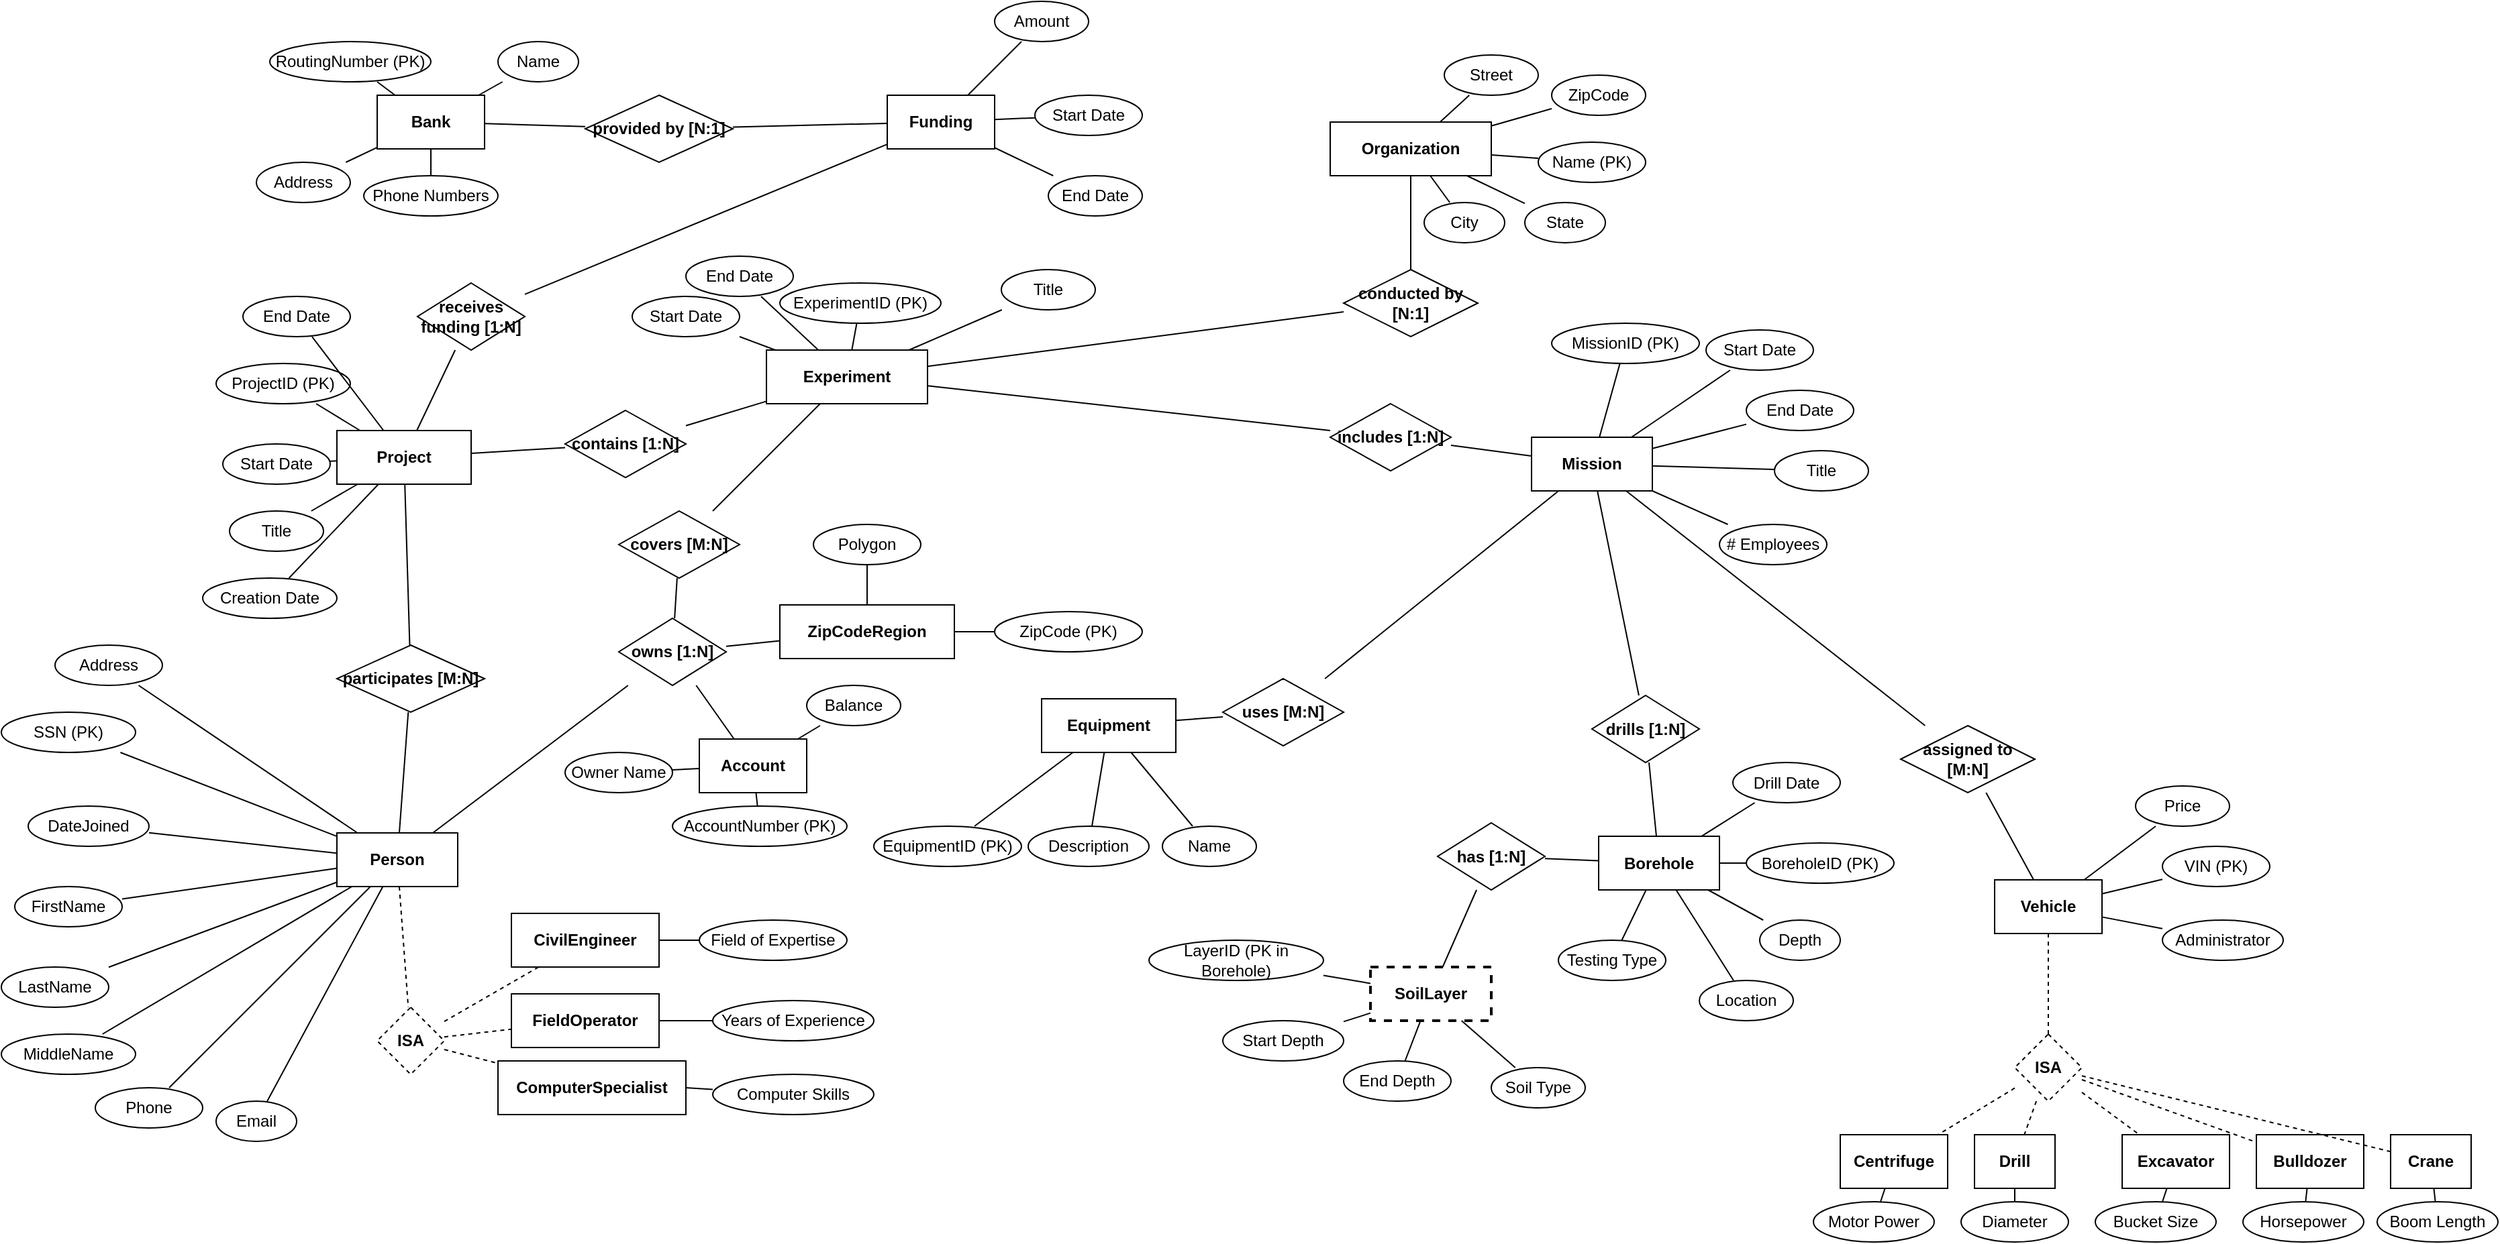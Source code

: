 <mxfile version="26.0.14">
  <diagram name="ALDOT Classic ER" id="ALDOT_ER_Classic">
    <mxGraphModel dx="2812" dy="2337" grid="1" gridSize="10" guides="1" tooltips="1" connect="1" arrows="1" fold="1" page="1" pageScale="1" pageWidth="827" pageHeight="1169" math="0" shadow="0">
      <root>
        <mxCell id="0" />
        <mxCell id="1" parent="0" />
        <mxCell id="E_Project" value="Project" style="shape=rectangle;whiteSpace=wrap;html=1;fontStyle=1;" parent="1" vertex="1">
          <mxGeometry x="100" y="20" width="100" height="40" as="geometry" />
        </mxCell>
        <mxCell id="A_ProjectID" value="ProjectID (PK)" style="shape=ellipse;whiteSpace=wrap;html=1;" parent="1" vertex="1">
          <mxGeometry x="10" y="-30" width="100" height="30" as="geometry" />
        </mxCell>
        <mxCell id="A_PTitle" value="Title" style="shape=ellipse;whiteSpace=wrap;html=1;" parent="1" vertex="1">
          <mxGeometry x="20" y="80" width="70" height="30" as="geometry" />
        </mxCell>
        <mxCell id="A_PStart" value="Start Date" style="shape=ellipse;whiteSpace=wrap;html=1;" parent="1" vertex="1">
          <mxGeometry x="15" y="30" width="80" height="30" as="geometry" />
        </mxCell>
        <mxCell id="A_PEnd" value="End Date" style="shape=ellipse;whiteSpace=wrap;html=1;" parent="1" vertex="1">
          <mxGeometry x="30" y="-80" width="80" height="30" as="geometry" />
        </mxCell>
        <mxCell id="A_PCreation" value="Creation Date" style="shape=ellipse;whiteSpace=wrap;html=1;" parent="1" vertex="1">
          <mxGeometry y="130" width="100" height="30" as="geometry" />
        </mxCell>
        <mxCell id="EA_P1" style="endArrow=none;startArrow=none;" parent="1" source="E_Project" target="A_ProjectID" edge="1">
          <mxGeometry relative="1" as="geometry" />
        </mxCell>
        <mxCell id="EA_P2" style="endArrow=none;startArrow=none;" parent="1" source="E_Project" target="A_PTitle" edge="1">
          <mxGeometry relative="1" as="geometry" />
        </mxCell>
        <mxCell id="EA_P3" style="endArrow=none;startArrow=none;" parent="1" source="E_Project" target="A_PStart" edge="1">
          <mxGeometry relative="1" as="geometry" />
        </mxCell>
        <mxCell id="EA_P4" style="endArrow=none;startArrow=none;" parent="1" source="E_Project" target="A_PEnd" edge="1">
          <mxGeometry relative="1" as="geometry" />
        </mxCell>
        <mxCell id="EA_P5" style="endArrow=none;startArrow=none;" parent="1" source="E_Project" target="A_PCreation" edge="1">
          <mxGeometry relative="1" as="geometry" />
        </mxCell>
        <mxCell id="E_Experiment" value="Experiment" style="shape=rectangle;whiteSpace=wrap;html=1;fontStyle=1;" parent="1" vertex="1">
          <mxGeometry x="420" y="-40" width="120" height="40" as="geometry" />
        </mxCell>
        <mxCell id="A_ExpID" value="ExperimentID (PK)" style="shape=ellipse;whiteSpace=wrap;html=1;" parent="1" vertex="1">
          <mxGeometry x="430" y="-90" width="120" height="30" as="geometry" />
        </mxCell>
        <mxCell id="A_ExpTitle" value="Title" style="shape=ellipse;whiteSpace=wrap;html=1;" parent="1" vertex="1">
          <mxGeometry x="595" y="-100" width="70" height="30" as="geometry" />
        </mxCell>
        <mxCell id="A_ExpStart" value="Start Date" style="shape=ellipse;whiteSpace=wrap;html=1;" parent="1" vertex="1">
          <mxGeometry x="320" y="-80" width="80" height="30" as="geometry" />
        </mxCell>
        <mxCell id="A_ExpEnd" value="End Date" style="shape=ellipse;whiteSpace=wrap;html=1;" parent="1" vertex="1">
          <mxGeometry x="360" y="-110" width="80" height="30" as="geometry" />
        </mxCell>
        <mxCell id="EA_Exp1" style="endArrow=none;startArrow=none;" parent="1" source="E_Experiment" target="A_ExpID" edge="1">
          <mxGeometry relative="1" as="geometry" />
        </mxCell>
        <mxCell id="EA_Exp2" style="endArrow=none;startArrow=none;" parent="1" source="E_Experiment" target="A_ExpTitle" edge="1">
          <mxGeometry relative="1" as="geometry" />
        </mxCell>
        <mxCell id="EA_Exp3" style="endArrow=none;startArrow=none;" parent="1" source="E_Experiment" target="A_ExpStart" edge="1">
          <mxGeometry relative="1" as="geometry" />
        </mxCell>
        <mxCell id="EA_Exp4" style="endArrow=none;startArrow=none;" parent="1" source="E_Experiment" target="A_ExpEnd" edge="1">
          <mxGeometry relative="1" as="geometry" />
        </mxCell>
        <mxCell id="R_contains" value="contains [1:N]" style="shape=rhombus;whiteSpace=wrap;html=1;fontStyle=1;" parent="1" vertex="1">
          <mxGeometry x="270" y="5" width="90" height="50" as="geometry" />
        </mxCell>
        <mxCell id="ER_contains_Proj" style="endArrow=none;startArrow=none;" parent="1" source="R_contains" target="E_Project" edge="1">
          <mxGeometry relative="1" as="geometry" />
        </mxCell>
        <mxCell id="ER_contains_Exp" style="endArrow=none;startArrow=none;" parent="1" source="R_contains" target="E_Experiment" edge="1">
          <mxGeometry relative="1" as="geometry" />
        </mxCell>
        <mxCell id="E_ZipCode" value="ZipCodeRegion" style="shape=rectangle;whiteSpace=wrap;html=1;fontStyle=1;" parent="1" vertex="1">
          <mxGeometry x="430" y="150" width="130" height="40" as="geometry" />
        </mxCell>
        <mxCell id="A_Zip" value="ZipCode (PK)" style="shape=ellipse;whiteSpace=wrap;html=1;" parent="1" vertex="1">
          <mxGeometry x="590" y="155" width="110" height="30" as="geometry" />
        </mxCell>
        <mxCell id="A_Polygon" value="Polygon" style="shape=ellipse;whiteSpace=wrap;html=1;" parent="1" vertex="1">
          <mxGeometry x="455" y="90" width="80" height="30" as="geometry" />
        </mxCell>
        <mxCell id="EA_Zip1" style="endArrow=none;startArrow=none;" parent="1" source="E_ZipCode" target="A_Zip" edge="1">
          <mxGeometry relative="1" as="geometry" />
        </mxCell>
        <mxCell id="EA_Zip2" style="endArrow=none;startArrow=none;" parent="1" source="E_ZipCode" target="A_Polygon" edge="1">
          <mxGeometry relative="1" as="geometry" />
        </mxCell>
        <mxCell id="R_covers" value="covers [M:N]" style="shape=rhombus;whiteSpace=wrap;html=1;fontStyle=1;" parent="1" vertex="1">
          <mxGeometry x="310" y="80" width="90" height="50" as="geometry" />
        </mxCell>
        <mxCell id="ER_covers_Exp" style="endArrow=none;startArrow=none;" parent="1" source="R_covers" target="E_Experiment" edge="1">
          <mxGeometry relative="1" as="geometry" />
        </mxCell>
        <mxCell id="ER_covers_Zip" style="endArrow=none;startArrow=none;" parent="1" source="R_owns" target="E_ZipCode" edge="1">
          <mxGeometry relative="1" as="geometry" />
        </mxCell>
        <mxCell id="E_Org" value="Organization" style="shape=rectangle;whiteSpace=wrap;html=1;fontStyle=1;" parent="1" vertex="1">
          <mxGeometry x="840" y="-210" width="120" height="40" as="geometry" />
        </mxCell>
        <mxCell id="A_OrgName" value="Name (PK)" style="shape=ellipse;whiteSpace=wrap;html=1;" parent="1" vertex="1">
          <mxGeometry x="995" y="-195" width="80" height="30" as="geometry" />
        </mxCell>
        <mxCell id="A_OrgStreet" value="Street" style="shape=ellipse;whiteSpace=wrap;html=1;" parent="1" vertex="1">
          <mxGeometry x="925" y="-260" width="70" height="30" as="geometry" />
        </mxCell>
        <mxCell id="A_OrgCity" value="City" style="shape=ellipse;whiteSpace=wrap;html=1;" parent="1" vertex="1">
          <mxGeometry x="910" y="-150" width="60" height="30" as="geometry" />
        </mxCell>
        <mxCell id="A_OrgState" value="State" style="shape=ellipse;whiteSpace=wrap;html=1;" parent="1" vertex="1">
          <mxGeometry x="985" y="-150" width="60" height="30" as="geometry" />
        </mxCell>
        <mxCell id="A_OrgZip" value="ZipCode" style="shape=ellipse;whiteSpace=wrap;html=1;" parent="1" vertex="1">
          <mxGeometry x="1005" y="-245" width="70" height="30" as="geometry" />
        </mxCell>
        <mxCell id="EA_Org1" style="endArrow=none;startArrow=none;" parent="1" source="E_Org" target="A_OrgName" edge="1">
          <mxGeometry relative="1" as="geometry" />
        </mxCell>
        <mxCell id="EA_Org2" style="endArrow=none;startArrow=none;" parent="1" source="E_Org" target="A_OrgStreet" edge="1">
          <mxGeometry relative="1" as="geometry" />
        </mxCell>
        <mxCell id="EA_Org3" style="endArrow=none;startArrow=none;" parent="1" source="E_Org" target="A_OrgCity" edge="1">
          <mxGeometry relative="1" as="geometry" />
        </mxCell>
        <mxCell id="EA_Org4" style="endArrow=none;startArrow=none;" parent="1" source="E_Org" target="A_OrgState" edge="1">
          <mxGeometry relative="1" as="geometry" />
        </mxCell>
        <mxCell id="EA_Org5" style="endArrow=none;startArrow=none;" parent="1" source="E_Org" target="A_OrgZip" edge="1">
          <mxGeometry relative="1" as="geometry" />
        </mxCell>
        <mxCell id="R_conducted_by" value="conducted by [N:1]" style="shape=rhombus;whiteSpace=wrap;html=1;fontStyle=1;" parent="1" vertex="1">
          <mxGeometry x="850" y="-100" width="100" height="50" as="geometry" />
        </mxCell>
        <mxCell id="ER_condExp" style="endArrow=none;startArrow=none;" parent="1" source="R_conducted_by" target="E_Experiment" edge="1">
          <mxGeometry relative="1" as="geometry" />
        </mxCell>
        <mxCell id="ER_condOrg" style="endArrow=none;startArrow=none;" parent="1" source="R_conducted_by" target="E_Org" edge="1">
          <mxGeometry relative="1" as="geometry" />
        </mxCell>
        <mxCell id="E_Person" value="Person" style="shape=rectangle;whiteSpace=wrap;html=1;fontStyle=1;" parent="1" vertex="1">
          <mxGeometry x="100" y="320" width="90" height="40" as="geometry" />
        </mxCell>
        <mxCell id="A_SSN" value="SSN (PK)" style="shape=ellipse;whiteSpace=wrap;html=1;" parent="1" vertex="1">
          <mxGeometry x="-150" y="230" width="100" height="30" as="geometry" />
        </mxCell>
        <mxCell id="A_LName" value="LastName" style="shape=ellipse;whiteSpace=wrap;html=1;" parent="1" vertex="1">
          <mxGeometry x="-150" y="420" width="80" height="30" as="geometry" />
        </mxCell>
        <mxCell id="A_MName" value="MiddleName" style="shape=ellipse;whiteSpace=wrap;html=1;" parent="1" vertex="1">
          <mxGeometry x="-150" y="470" width="100" height="30" as="geometry" />
        </mxCell>
        <mxCell id="A_FName" value="FirstName" style="shape=ellipse;whiteSpace=wrap;html=1;" parent="1" vertex="1">
          <mxGeometry x="-140" y="360" width="80" height="30" as="geometry" />
        </mxCell>
        <mxCell id="A_Addr" value="Address" style="shape=ellipse;whiteSpace=wrap;html=1;" parent="1" vertex="1">
          <mxGeometry x="-110" y="180" width="80" height="30" as="geometry" />
        </mxCell>
        <mxCell id="A_Phone" value="Phone" style="shape=ellipse;whiteSpace=wrap;html=1;" parent="1" vertex="1">
          <mxGeometry x="-80" y="510" width="80" height="30" as="geometry" />
        </mxCell>
        <mxCell id="A_Email" value="Email" style="shape=ellipse;whiteSpace=wrap;html=1;" parent="1" vertex="1">
          <mxGeometry x="10" y="520" width="60" height="30" as="geometry" />
        </mxCell>
        <mxCell id="A_DateJoin" value="DateJoined" style="shape=ellipse;whiteSpace=wrap;html=1;" parent="1" vertex="1">
          <mxGeometry x="-130" y="300" width="90" height="30" as="geometry" />
        </mxCell>
        <mxCell id="EA_Person1" style="endArrow=none;startArrow=none;" parent="1" source="E_Person" target="A_SSN" edge="1">
          <mxGeometry relative="1" as="geometry" />
        </mxCell>
        <mxCell id="EA_Person2" style="endArrow=none;startArrow=none;" parent="1" source="E_Person" target="A_LName" edge="1">
          <mxGeometry relative="1" as="geometry" />
        </mxCell>
        <mxCell id="EA_Person3" style="endArrow=none;startArrow=none;" parent="1" source="E_Person" target="A_MName" edge="1">
          <mxGeometry relative="1" as="geometry" />
        </mxCell>
        <mxCell id="EA_Person4" style="endArrow=none;startArrow=none;" parent="1" source="E_Person" target="A_FName" edge="1">
          <mxGeometry relative="1" as="geometry" />
        </mxCell>
        <mxCell id="EA_Person5" style="endArrow=none;startArrow=none;" parent="1" source="E_Person" target="A_Addr" edge="1">
          <mxGeometry relative="1" as="geometry" />
        </mxCell>
        <mxCell id="EA_Person6" style="endArrow=none;startArrow=none;" parent="1" source="E_Person" target="A_Phone" edge="1">
          <mxGeometry relative="1" as="geometry" />
        </mxCell>
        <mxCell id="EA_Person7" style="endArrow=none;startArrow=none;" parent="1" source="E_Person" target="A_Email" edge="1">
          <mxGeometry relative="1" as="geometry" />
        </mxCell>
        <mxCell id="EA_Person8" style="endArrow=none;startArrow=none;" parent="1" source="E_Person" target="A_DateJoin" edge="1">
          <mxGeometry relative="1" as="geometry" />
        </mxCell>
        <mxCell id="E_CivilEng" value="CivilEngineer" style="shape=rectangle;whiteSpace=wrap;html=1;fontStyle=1;" parent="1" vertex="1">
          <mxGeometry x="230" y="380" width="110" height="40" as="geometry" />
        </mxCell>
        <mxCell id="A_FieldExp" value="Field of Expertise" style="shape=ellipse;whiteSpace=wrap;html=1;" parent="1" vertex="1">
          <mxGeometry x="370" y="385" width="110" height="30" as="geometry" />
        </mxCell>
        <mxCell id="EA_CEng1" style="endArrow=none;startArrow=none;" parent="1" source="E_CivilEng" target="A_FieldExp" edge="1">
          <mxGeometry relative="1" as="geometry" />
        </mxCell>
        <mxCell id="E_FieldOp" value="FieldOperator" style="shape=rectangle;whiteSpace=wrap;html=1;fontStyle=1;" parent="1" vertex="1">
          <mxGeometry x="230" y="440" width="110" height="40" as="geometry" />
        </mxCell>
        <mxCell id="A_YearsExp" value="Years of Experience" style="shape=ellipse;whiteSpace=wrap;html=1;" parent="1" vertex="1">
          <mxGeometry x="380" y="445" width="120" height="30" as="geometry" />
        </mxCell>
        <mxCell id="EA_FOp1" style="endArrow=none;startArrow=none;" parent="1" source="E_FieldOp" target="A_YearsExp" edge="1">
          <mxGeometry relative="1" as="geometry" />
        </mxCell>
        <mxCell id="A_CompSkills" value="Computer Skills" style="shape=ellipse;whiteSpace=wrap;html=1;" parent="1" vertex="1">
          <mxGeometry x="380" y="500" width="120" height="30" as="geometry" />
        </mxCell>
        <mxCell id="R_ISA_Person" value="ISA" style="shape=rhombus;whiteSpace=wrap;html=1;dashed=1;fontStyle=1;" parent="1" vertex="1">
          <mxGeometry x="130" y="450" width="50" height="50" as="geometry" />
        </mxCell>
        <mxCell id="ER_isa_p" style="endArrow=none;startArrow=none;dashed=1;" parent="1" source="E_Person" target="R_ISA_Person" edge="1">
          <mxGeometry relative="1" as="geometry" />
        </mxCell>
        <mxCell id="ER_isa_CE" style="endArrow=none;startArrow=none;dashed=1;" parent="1" source="R_ISA_Person" target="E_CivilEng" edge="1">
          <mxGeometry relative="1" as="geometry" />
        </mxCell>
        <mxCell id="ER_isa_FO" style="endArrow=none;startArrow=none;dashed=1;" parent="1" source="R_ISA_Person" target="E_FieldOp" edge="1">
          <mxGeometry relative="1" as="geometry" />
        </mxCell>
        <mxCell id="R_participates" value="participates [M:N]" style="shape=rhombus;whiteSpace=wrap;html=1;fontStyle=1;" parent="1" vertex="1">
          <mxGeometry x="100" y="180" width="110" height="50" as="geometry" />
        </mxCell>
        <mxCell id="ER_part_Proj" style="endArrow=none;startArrow=none;" parent="1" source="R_participates" target="E_Project" edge="1">
          <mxGeometry relative="1" as="geometry" />
        </mxCell>
        <mxCell id="ER_part_Pers" style="endArrow=none;startArrow=none;" parent="1" source="R_participates" target="E_Person" edge="1">
          <mxGeometry relative="1" as="geometry" />
        </mxCell>
        <mxCell id="E_Mission" value="Mission" style="shape=rectangle;whiteSpace=wrap;html=1;fontStyle=1;" parent="1" vertex="1">
          <mxGeometry x="990" y="25" width="90" height="40" as="geometry" />
        </mxCell>
        <mxCell id="A_MID" value="MissionID (PK)" style="shape=ellipse;whiteSpace=wrap;html=1;" parent="1" vertex="1">
          <mxGeometry x="1005" y="-60" width="110" height="30" as="geometry" />
        </mxCell>
        <mxCell id="A_MTitle" value="Title" style="shape=ellipse;whiteSpace=wrap;html=1;" parent="1" vertex="1">
          <mxGeometry x="1171" y="35" width="70" height="30" as="geometry" />
        </mxCell>
        <mxCell id="A_MStart" value="Start Date" style="shape=ellipse;whiteSpace=wrap;html=1;" parent="1" vertex="1">
          <mxGeometry x="1120" y="-55" width="80" height="30" as="geometry" />
        </mxCell>
        <mxCell id="A_MEnd" value="End Date" style="shape=ellipse;whiteSpace=wrap;html=1;" parent="1" vertex="1">
          <mxGeometry x="1150" y="-10" width="80" height="30" as="geometry" />
        </mxCell>
        <mxCell id="A_MEmpCount" value="# Employees" style="shape=ellipse;whiteSpace=wrap;html=1;" parent="1" vertex="1">
          <mxGeometry x="1130" y="90" width="80" height="30" as="geometry" />
        </mxCell>
        <mxCell id="EA_M1" style="endArrow=none;startArrow=none;" parent="1" source="E_Mission" target="A_MID" edge="1">
          <mxGeometry relative="1" as="geometry" />
        </mxCell>
        <mxCell id="EA_M2" style="endArrow=none;startArrow=none;" parent="1" source="E_Mission" target="A_MTitle" edge="1">
          <mxGeometry relative="1" as="geometry" />
        </mxCell>
        <mxCell id="EA_M3" style="endArrow=none;startArrow=none;" parent="1" source="E_Mission" target="A_MStart" edge="1">
          <mxGeometry relative="1" as="geometry" />
        </mxCell>
        <mxCell id="EA_M4" style="endArrow=none;startArrow=none;" parent="1" source="E_Mission" target="A_MEnd" edge="1">
          <mxGeometry relative="1" as="geometry" />
        </mxCell>
        <mxCell id="EA_M5" style="endArrow=none;startArrow=none;" parent="1" source="E_Mission" target="A_MEmpCount" edge="1">
          <mxGeometry relative="1" as="geometry" />
        </mxCell>
        <mxCell id="R_includes" value="includes [1:N]" style="shape=rhombus;whiteSpace=wrap;html=1;fontStyle=1;" parent="1" vertex="1">
          <mxGeometry x="840" width="90" height="50" as="geometry" />
        </mxCell>
        <mxCell id="ER_inc_Exp" style="endArrow=none;startArrow=none;" parent="1" source="R_includes" target="E_Experiment" edge="1">
          <mxGeometry relative="1" as="geometry" />
        </mxCell>
        <mxCell id="ER_inc_Miss" style="endArrow=none;startArrow=none;" parent="1" source="R_includes" target="E_Mission" edge="1">
          <mxGeometry relative="1" as="geometry" />
        </mxCell>
        <mxCell id="E_Vehicle" value="Vehicle" style="shape=rectangle;whiteSpace=wrap;html=1;fontStyle=1;" parent="1" vertex="1">
          <mxGeometry x="1335" y="355" width="80" height="40" as="geometry" />
        </mxCell>
        <mxCell id="A_VIN" value="VIN (PK)" style="shape=ellipse;whiteSpace=wrap;html=1;" parent="1" vertex="1">
          <mxGeometry x="1460" y="330" width="80" height="30" as="geometry" />
        </mxCell>
        <mxCell id="A_VPrice" value="Price" style="shape=ellipse;whiteSpace=wrap;html=1;" parent="1" vertex="1">
          <mxGeometry x="1440" y="285" width="70" height="30" as="geometry" />
        </mxCell>
        <mxCell id="A_VAdmin" value="Administrator" style="shape=ellipse;whiteSpace=wrap;html=1;" parent="1" vertex="1">
          <mxGeometry x="1460" y="385" width="90" height="30" as="geometry" />
        </mxCell>
        <mxCell id="EA_V1" style="endArrow=none;startArrow=none;" parent="1" source="E_Vehicle" target="A_VIN" edge="1">
          <mxGeometry relative="1" as="geometry" />
        </mxCell>
        <mxCell id="EA_V2" style="endArrow=none;startArrow=none;" parent="1" source="E_Vehicle" target="A_VPrice" edge="1">
          <mxGeometry relative="1" as="geometry" />
        </mxCell>
        <mxCell id="EA_V3" style="endArrow=none;startArrow=none;" parent="1" source="E_Vehicle" target="A_VAdmin" edge="1">
          <mxGeometry relative="1" as="geometry" />
        </mxCell>
        <mxCell id="E_Excavator" value="Excavator" style="shape=rectangle;whiteSpace=wrap;html=1;fontStyle=1;" parent="1" vertex="1">
          <mxGeometry x="1430" y="545" width="80" height="40" as="geometry" />
        </mxCell>
        <mxCell id="A_BucketSize" value="Bucket Size" style="shape=ellipse;whiteSpace=wrap;html=1;" parent="1" vertex="1">
          <mxGeometry x="1410" y="595" width="90" height="30" as="geometry" />
        </mxCell>
        <mxCell id="EA_Exc1" style="endArrow=none;startArrow=none;" parent="1" source="E_Excavator" target="A_BucketSize" edge="1">
          <mxGeometry relative="1" as="geometry" />
        </mxCell>
        <mxCell id="E_Bulldozer" value="Bulldozer" style="shape=rectangle;whiteSpace=wrap;html=1;fontStyle=1;" parent="1" vertex="1">
          <mxGeometry x="1530" y="545" width="80" height="40" as="geometry" />
        </mxCell>
        <mxCell id="A_Horsepower" value="Horsepower" style="shape=ellipse;whiteSpace=wrap;html=1;" parent="1" vertex="1">
          <mxGeometry x="1520" y="595" width="90" height="30" as="geometry" />
        </mxCell>
        <mxCell id="EA_Bull1" style="endArrow=none;startArrow=none;" parent="1" source="E_Bulldozer" target="A_Horsepower" edge="1">
          <mxGeometry relative="1" as="geometry" />
        </mxCell>
        <mxCell id="E_Crane" value="Crane" style="shape=rectangle;whiteSpace=wrap;html=1;fontStyle=1;" parent="1" vertex="1">
          <mxGeometry x="1630" y="545" width="60" height="40" as="geometry" />
        </mxCell>
        <mxCell id="A_BoomLen" value="Boom Length" style="shape=ellipse;whiteSpace=wrap;html=1;" parent="1" vertex="1">
          <mxGeometry x="1620" y="595" width="90" height="30" as="geometry" />
        </mxCell>
        <mxCell id="EA_Crane1" style="endArrow=none;startArrow=none;" parent="1" source="E_Crane" target="A_BoomLen" edge="1">
          <mxGeometry relative="1" as="geometry" />
        </mxCell>
        <mxCell id="E_Centrifuge" value="Centrifuge" style="shape=rectangle;whiteSpace=wrap;html=1;fontStyle=1;" parent="1" vertex="1">
          <mxGeometry x="1220" y="545" width="80" height="40" as="geometry" />
        </mxCell>
        <mxCell id="A_MotorPower" value="Motor Power" style="shape=ellipse;whiteSpace=wrap;html=1;" parent="1" vertex="1">
          <mxGeometry x="1200" y="595" width="90" height="30" as="geometry" />
        </mxCell>
        <mxCell id="EA_Cent1" style="endArrow=none;startArrow=none;" parent="1" source="E_Centrifuge" target="A_MotorPower" edge="1">
          <mxGeometry relative="1" as="geometry" />
        </mxCell>
        <mxCell id="E_Drill" value="Drill" style="shape=rectangle;whiteSpace=wrap;html=1;fontStyle=1;" parent="1" vertex="1">
          <mxGeometry x="1320" y="545" width="60" height="40" as="geometry" />
        </mxCell>
        <mxCell id="A_Diameter" value="Diameter" style="shape=ellipse;whiteSpace=wrap;html=1;" parent="1" vertex="1">
          <mxGeometry x="1310" y="595" width="80" height="30" as="geometry" />
        </mxCell>
        <mxCell id="EA_Drill1" style="endArrow=none;startArrow=none;" parent="1" source="E_Drill" target="A_Diameter" edge="1">
          <mxGeometry relative="1" as="geometry" />
        </mxCell>
        <mxCell id="R_ISA_Veh" value="ISA" style="shape=rhombus;whiteSpace=wrap;html=1;dashed=1;fontStyle=1;" parent="1" vertex="1">
          <mxGeometry x="1350" y="470" width="50" height="50" as="geometry" />
        </mxCell>
        <mxCell id="ER_ISAV" style="endArrow=none;startArrow=none;dashed=1;" parent="1" source="E_Vehicle" target="R_ISA_Veh" edge="1">
          <mxGeometry relative="1" as="geometry" />
        </mxCell>
        <mxCell id="ER_ISA_Ex" style="endArrow=none;startArrow=none;dashed=1;" parent="1" source="R_ISA_Veh" target="E_Excavator" edge="1">
          <mxGeometry relative="1" as="geometry" />
        </mxCell>
        <mxCell id="ER_ISA_Bu" style="endArrow=none;startArrow=none;dashed=1;" parent="1" source="R_ISA_Veh" target="E_Bulldozer" edge="1">
          <mxGeometry relative="1" as="geometry" />
        </mxCell>
        <mxCell id="ER_ISA_Cr" style="endArrow=none;startArrow=none;dashed=1;" parent="1" source="R_ISA_Veh" target="E_Crane" edge="1">
          <mxGeometry relative="1" as="geometry" />
        </mxCell>
        <mxCell id="ER_ISA_Cen" style="endArrow=none;startArrow=none;dashed=1;" parent="1" source="R_ISA_Veh" target="E_Centrifuge" edge="1">
          <mxGeometry relative="1" as="geometry" />
        </mxCell>
        <mxCell id="ER_ISA_Dr" style="endArrow=none;startArrow=none;dashed=1;" parent="1" source="R_ISA_Veh" target="E_Drill" edge="1">
          <mxGeometry relative="1" as="geometry" />
        </mxCell>
        <mxCell id="R_assigned" value="assigned to [M:N]" style="shape=rhombus;whiteSpace=wrap;html=1;fontStyle=1;" parent="1" vertex="1">
          <mxGeometry x="1265" y="240" width="100" height="50" as="geometry" />
        </mxCell>
        <mxCell id="ER_ass_Miss" style="endArrow=none;startArrow=none;" parent="1" source="R_assigned" target="E_Mission" edge="1">
          <mxGeometry relative="1" as="geometry" />
        </mxCell>
        <mxCell id="ER_ass_Veh" style="endArrow=none;startArrow=none;" parent="1" source="R_assigned" target="E_Vehicle" edge="1">
          <mxGeometry relative="1" as="geometry" />
        </mxCell>
        <mxCell id="E_Equip" value="Equipment" style="shape=rectangle;whiteSpace=wrap;html=1;fontStyle=1;" parent="1" vertex="1">
          <mxGeometry x="625" y="220" width="100" height="40" as="geometry" />
        </mxCell>
        <mxCell id="A_EquipID" value="EquipmentID (PK)" style="shape=ellipse;whiteSpace=wrap;html=1;" parent="1" vertex="1">
          <mxGeometry x="500" y="315" width="110" height="30" as="geometry" />
        </mxCell>
        <mxCell id="A_EquipName" value="Name" style="shape=ellipse;whiteSpace=wrap;html=1;" parent="1" vertex="1">
          <mxGeometry x="715" y="315" width="70" height="30" as="geometry" />
        </mxCell>
        <mxCell id="A_EquipDesc" value="Description" style="shape=ellipse;whiteSpace=wrap;html=1;" parent="1" vertex="1">
          <mxGeometry x="615" y="315" width="90" height="30" as="geometry" />
        </mxCell>
        <mxCell id="EA_Equ1" style="endArrow=none;startArrow=none;" parent="1" source="E_Equip" target="A_EquipID" edge="1">
          <mxGeometry relative="1" as="geometry" />
        </mxCell>
        <mxCell id="EA_Equ2" style="endArrow=none;startArrow=none;" parent="1" source="E_Equip" target="A_EquipName" edge="1">
          <mxGeometry relative="1" as="geometry" />
        </mxCell>
        <mxCell id="EA_Equ3" style="endArrow=none;startArrow=none;" parent="1" source="E_Equip" target="A_EquipDesc" edge="1">
          <mxGeometry relative="1" as="geometry" />
        </mxCell>
        <mxCell id="R_uses" value="uses [M:N]" style="shape=rhombus;whiteSpace=wrap;html=1;fontStyle=1;" parent="1" vertex="1">
          <mxGeometry x="760" y="205" width="90" height="50" as="geometry" />
        </mxCell>
        <mxCell id="ER_uses_Miss" style="endArrow=none;startArrow=none;" parent="1" source="R_uses" target="E_Mission" edge="1">
          <mxGeometry relative="1" as="geometry" />
        </mxCell>
        <mxCell id="ER_uses_Equ" style="endArrow=none;startArrow=none;" parent="1" source="R_uses" target="E_Equip" edge="1">
          <mxGeometry relative="1" as="geometry" />
        </mxCell>
        <mxCell id="E_Borehole" value="Borehole" style="shape=rectangle;whiteSpace=wrap;html=1;fontStyle=1;" parent="1" vertex="1">
          <mxGeometry x="1040" y="322.5" width="90" height="40" as="geometry" />
        </mxCell>
        <mxCell id="A_BHID" value="BoreholeID (PK)" style="shape=ellipse;whiteSpace=wrap;html=1;" parent="1" vertex="1">
          <mxGeometry x="1150" y="327.5" width="110" height="30" as="geometry" />
        </mxCell>
        <mxCell id="A_BHDepth" value="Depth" style="shape=ellipse;whiteSpace=wrap;html=1;" parent="1" vertex="1">
          <mxGeometry x="1160" y="385" width="60" height="30" as="geometry" />
        </mxCell>
        <mxCell id="A_BHLoc" value="Location" style="shape=ellipse;whiteSpace=wrap;html=1;" parent="1" vertex="1">
          <mxGeometry x="1115" y="430" width="70" height="30" as="geometry" />
        </mxCell>
        <mxCell id="A_BHDrill" value="Drill Date" style="shape=ellipse;whiteSpace=wrap;html=1;" parent="1" vertex="1">
          <mxGeometry x="1140" y="267.5" width="80" height="30" as="geometry" />
        </mxCell>
        <mxCell id="A_BHTest" value="Testing Type" style="shape=ellipse;whiteSpace=wrap;html=1;" parent="1" vertex="1">
          <mxGeometry x="1010" y="400" width="80" height="30" as="geometry" />
        </mxCell>
        <mxCell id="EA_BH1" style="endArrow=none;startArrow=none;" parent="1" source="E_Borehole" target="A_BHID" edge="1">
          <mxGeometry relative="1" as="geometry" />
        </mxCell>
        <mxCell id="EA_BH2" style="endArrow=none;startArrow=none;" parent="1" source="E_Borehole" target="A_BHDepth" edge="1">
          <mxGeometry relative="1" as="geometry" />
        </mxCell>
        <mxCell id="EA_BH3" style="endArrow=none;startArrow=none;" parent="1" source="E_Borehole" target="A_BHLoc" edge="1">
          <mxGeometry relative="1" as="geometry" />
        </mxCell>
        <mxCell id="EA_BH4" style="endArrow=none;startArrow=none;" parent="1" source="E_Borehole" target="A_BHDrill" edge="1">
          <mxGeometry relative="1" as="geometry" />
        </mxCell>
        <mxCell id="EA_BH5" style="endArrow=none;startArrow=none;" parent="1" source="E_Borehole" target="A_BHTest" edge="1">
          <mxGeometry relative="1" as="geometry" />
        </mxCell>
        <mxCell id="R_drills" value="drills [1:N]" style="shape=rhombus;whiteSpace=wrap;html=1;fontStyle=1;" parent="1" vertex="1">
          <mxGeometry x="1035" y="217.5" width="80" height="50" as="geometry" />
        </mxCell>
        <mxCell id="ER_drill_Miss" style="endArrow=none;startArrow=none;" parent="1" source="R_drills" target="E_Mission" edge="1">
          <mxGeometry relative="1" as="geometry" />
        </mxCell>
        <mxCell id="ER_drill_BH" style="endArrow=none;startArrow=none;" parent="1" source="R_drills" target="E_Borehole" edge="1">
          <mxGeometry relative="1" as="geometry" />
        </mxCell>
        <mxCell id="E_SoilLayer" value="SoilLayer" style="shape=rectangle;whiteSpace=wrap;html=1;fontStyle=1;strokeWidth=2;dashed=1;" parent="1" vertex="1">
          <mxGeometry x="870" y="420" width="90" height="40" as="geometry" />
        </mxCell>
        <mxCell id="A_LayerID" value="LayerID (PK in Borehole)" style="shape=ellipse;whiteSpace=wrap;html=1;" parent="1" vertex="1">
          <mxGeometry x="705" y="400" width="130" height="30" as="geometry" />
        </mxCell>
        <mxCell id="A_StartDepth" value="Start Depth" style="shape=ellipse;whiteSpace=wrap;html=1;" parent="1" vertex="1">
          <mxGeometry x="760" y="460" width="90" height="30" as="geometry" />
        </mxCell>
        <mxCell id="A_EndDepth" value="End Depth" style="shape=ellipse;whiteSpace=wrap;html=1;" parent="1" vertex="1">
          <mxGeometry x="850" y="490" width="80" height="30" as="geometry" />
        </mxCell>
        <mxCell id="A_SoilType" value="Soil Type" style="shape=ellipse;whiteSpace=wrap;html=1;" parent="1" vertex="1">
          <mxGeometry x="960" y="495" width="70" height="30" as="geometry" />
        </mxCell>
        <mxCell id="EA_SL1" style="endArrow=none;startArrow=none;" parent="1" source="E_SoilLayer" target="A_LayerID" edge="1">
          <mxGeometry relative="1" as="geometry" />
        </mxCell>
        <mxCell id="EA_SL2" style="endArrow=none;startArrow=none;" parent="1" source="E_SoilLayer" target="A_StartDepth" edge="1">
          <mxGeometry relative="1" as="geometry" />
        </mxCell>
        <mxCell id="EA_SL3" style="endArrow=none;startArrow=none;" parent="1" source="E_SoilLayer" target="A_EndDepth" edge="1">
          <mxGeometry relative="1" as="geometry" />
        </mxCell>
        <mxCell id="EA_SL4" style="endArrow=none;startArrow=none;" parent="1" source="E_SoilLayer" target="A_SoilType" edge="1">
          <mxGeometry relative="1" as="geometry" />
        </mxCell>
        <mxCell id="R_has" value="has [1:N]" style="shape=rhombus;whiteSpace=wrap;html=1;fontStyle=1;" parent="1" vertex="1">
          <mxGeometry x="920" y="312.5" width="80" height="50" as="geometry" />
        </mxCell>
        <mxCell id="ER_has_BH" style="endArrow=none;startArrow=none;" parent="1" source="R_has" target="E_Borehole" edge="1">
          <mxGeometry relative="1" as="geometry" />
        </mxCell>
        <mxCell id="ER_has_SL" style="endArrow=none;startArrow=none;" parent="1" source="R_has" target="E_SoilLayer" edge="1">
          <mxGeometry relative="1" as="geometry" />
        </mxCell>
        <mxCell id="E_Bank" value="Bank" style="shape=rectangle;whiteSpace=wrap;html=1;fontStyle=1;" parent="1" vertex="1">
          <mxGeometry x="130" y="-230" width="80" height="40" as="geometry" />
        </mxCell>
        <mxCell id="A_BankRoute" value="RoutingNumber (PK)" style="shape=ellipse;whiteSpace=wrap;html=1;" parent="1" vertex="1">
          <mxGeometry x="50" y="-270" width="120" height="30" as="geometry" />
        </mxCell>
        <mxCell id="A_BankName" value="Name" style="shape=ellipse;whiteSpace=wrap;html=1;" parent="1" vertex="1">
          <mxGeometry x="220" y="-270" width="60" height="30" as="geometry" />
        </mxCell>
        <mxCell id="A_BankAddr" value="Address" style="shape=ellipse;whiteSpace=wrap;html=1;" parent="1" vertex="1">
          <mxGeometry x="40" y="-180" width="70" height="30" as="geometry" />
        </mxCell>
        <mxCell id="A_BankPhones" value="Phone Numbers" style="shape=ellipse;whiteSpace=wrap;html=1;" parent="1" vertex="1">
          <mxGeometry x="120" y="-170" width="100" height="30" as="geometry" />
        </mxCell>
        <mxCell id="EA_Bank1" style="endArrow=none;startArrow=none;" parent="1" source="E_Bank" target="A_BankRoute" edge="1">
          <mxGeometry relative="1" as="geometry" />
        </mxCell>
        <mxCell id="EA_Bank2" style="endArrow=none;startArrow=none;" parent="1" source="E_Bank" target="A_BankName" edge="1">
          <mxGeometry relative="1" as="geometry" />
        </mxCell>
        <mxCell id="EA_Bank3" style="endArrow=none;startArrow=none;" parent="1" source="E_Bank" target="A_BankAddr" edge="1">
          <mxGeometry relative="1" as="geometry" />
        </mxCell>
        <mxCell id="EA_Bank4" style="endArrow=none;startArrow=none;" parent="1" source="E_Bank" target="A_BankPhones" edge="1">
          <mxGeometry relative="1" as="geometry" />
        </mxCell>
        <mxCell id="E_Account" value="Account" style="shape=rectangle;whiteSpace=wrap;html=1;fontStyle=1;" parent="1" vertex="1">
          <mxGeometry x="370" y="250" width="80" height="40" as="geometry" />
        </mxCell>
        <mxCell id="A_AccNum" value="AccountNumber (PK)" style="shape=ellipse;whiteSpace=wrap;html=1;" parent="1" vertex="1">
          <mxGeometry x="350" y="300" width="130" height="30" as="geometry" />
        </mxCell>
        <mxCell id="A_AccBal" value="Balance" style="shape=ellipse;whiteSpace=wrap;html=1;" parent="1" vertex="1">
          <mxGeometry x="450" y="210" width="70" height="30" as="geometry" />
        </mxCell>
        <mxCell id="A_AccOwner" value="Owner Name" style="shape=ellipse;whiteSpace=wrap;html=1;" parent="1" vertex="1">
          <mxGeometry x="270" y="260" width="80" height="30" as="geometry" />
        </mxCell>
        <mxCell id="EA_Acc1" style="endArrow=none;startArrow=none;" parent="1" source="E_Account" target="A_AccNum" edge="1">
          <mxGeometry relative="1" as="geometry" />
        </mxCell>
        <mxCell id="EA_Acc2" style="endArrow=none;startArrow=none;" parent="1" source="E_Account" target="A_AccBal" edge="1">
          <mxGeometry relative="1" as="geometry" />
        </mxCell>
        <mxCell id="EA_Acc3" style="endArrow=none;startArrow=none;" parent="1" source="E_Account" target="A_AccOwner" edge="1">
          <mxGeometry relative="1" as="geometry" />
        </mxCell>
        <mxCell id="ER_owns_Person" style="endArrow=none;startArrow=none;" parent="1" source="R_owns" target="E_Person" edge="1">
          <mxGeometry relative="1" as="geometry" />
        </mxCell>
        <mxCell id="ER_owns_Account" style="endArrow=none;startArrow=none;" parent="1" source="R_owns" target="E_Account" edge="1">
          <mxGeometry relative="1" as="geometry" />
        </mxCell>
        <mxCell id="E_Funding" value="Funding" style="shape=rectangle;whiteSpace=wrap;html=1;fontStyle=1;" parent="1" vertex="1">
          <mxGeometry x="510" y="-230" width="80" height="40" as="geometry" />
        </mxCell>
        <mxCell id="A_FAmount" value="Amount" style="shape=ellipse;whiteSpace=wrap;html=1;" parent="1" vertex="1">
          <mxGeometry x="590" y="-300" width="70" height="30" as="geometry" />
        </mxCell>
        <mxCell id="A_FStart" value="Start Date" style="shape=ellipse;whiteSpace=wrap;html=1;" parent="1" vertex="1">
          <mxGeometry x="620" y="-230" width="80" height="30" as="geometry" />
        </mxCell>
        <mxCell id="A_FEnd" value="End Date" style="shape=ellipse;whiteSpace=wrap;html=1;" parent="1" vertex="1">
          <mxGeometry x="630" y="-170" width="70" height="30" as="geometry" />
        </mxCell>
        <mxCell id="EA_Fnd1" style="endArrow=none;startArrow=none;" parent="1" source="E_Funding" target="A_FAmount" edge="1">
          <mxGeometry relative="1" as="geometry" />
        </mxCell>
        <mxCell id="EA_Fnd2" style="endArrow=none;startArrow=none;" parent="1" source="E_Funding" target="A_FStart" edge="1">
          <mxGeometry relative="1" as="geometry" />
        </mxCell>
        <mxCell id="EA_Fnd3" style="endArrow=none;startArrow=none;" parent="1" source="E_Funding" target="A_FEnd" edge="1">
          <mxGeometry relative="1" as="geometry" />
        </mxCell>
        <mxCell id="R_receives" value="receives funding [1:N]" style="shape=rhombus;whiteSpace=wrap;html=1;fontStyle=1;" parent="1" vertex="1">
          <mxGeometry x="160" y="-90" width="80" height="50" as="geometry" />
        </mxCell>
        <mxCell id="ER_rec_Proj" style="endArrow=none;startArrow=none;" parent="1" source="R_receives" target="E_Project" edge="1">
          <mxGeometry relative="1" as="geometry" />
        </mxCell>
        <mxCell id="ER_rec_Fund" style="endArrow=none;startArrow=none;" parent="1" source="R_receives" target="E_Funding" edge="1">
          <mxGeometry relative="1" as="geometry" />
        </mxCell>
        <mxCell id="R_provided_by" value="provided by [N:1]" style="shape=rhombus;whiteSpace=wrap;html=1;fontStyle=1;" parent="1" vertex="1">
          <mxGeometry x="285" y="-230" width="110" height="50" as="geometry" />
        </mxCell>
        <mxCell id="ER_pb_Fund" style="endArrow=none;startArrow=none;" parent="1" source="R_provided_by" target="E_Funding" edge="1">
          <mxGeometry relative="1" as="geometry" />
        </mxCell>
        <mxCell id="ER_pb_Bank" style="endArrow=none;startArrow=none;" parent="1" source="R_provided_by" target="E_Bank" edge="1">
          <mxGeometry relative="1" as="geometry" />
        </mxCell>
        <mxCell id="ImPztkIKydKlBiX7sQ6R-4" value="" style="endArrow=none;startArrow=none;" edge="1" parent="1" source="R_covers" target="R_owns">
          <mxGeometry relative="1" as="geometry">
            <mxPoint x="681" y="90" as="sourcePoint" />
            <mxPoint x="684" y="140" as="targetPoint" />
          </mxGeometry>
        </mxCell>
        <mxCell id="R_owns" value="owns [1:N]" style="shape=rhombus;whiteSpace=wrap;html=1;fontStyle=1;" parent="1" vertex="1">
          <mxGeometry x="310" y="160" width="80" height="50" as="geometry" />
        </mxCell>
        <mxCell id="ImPztkIKydKlBiX7sQ6R-12" value="" style="endArrow=none;startArrow=none;dashed=1;" edge="1" parent="1" source="R_ISA_Person" target="E_CompSpec">
          <mxGeometry relative="1" as="geometry">
            <mxPoint x="180" y="498" as="sourcePoint" />
            <mxPoint x="268.4" y="580" as="targetPoint" />
          </mxGeometry>
        </mxCell>
        <mxCell id="E_CompSpec" value="ComputerSpecialist" style="shape=rectangle;whiteSpace=wrap;html=1;fontStyle=1;" parent="1" vertex="1">
          <mxGeometry x="220" y="490" width="140" height="40" as="geometry" />
        </mxCell>
        <mxCell id="ImPztkIKydKlBiX7sQ6R-16" style="endArrow=none;startArrow=none;exitX=1;exitY=0.5;exitDx=0;exitDy=0;" edge="1" parent="1" source="E_CompSpec" target="A_CompSkills">
          <mxGeometry relative="1" as="geometry">
            <mxPoint x="350" y="470" as="sourcePoint" />
            <mxPoint x="390" y="470" as="targetPoint" />
            <Array as="points" />
          </mxGeometry>
        </mxCell>
      </root>
    </mxGraphModel>
  </diagram>
</mxfile>
